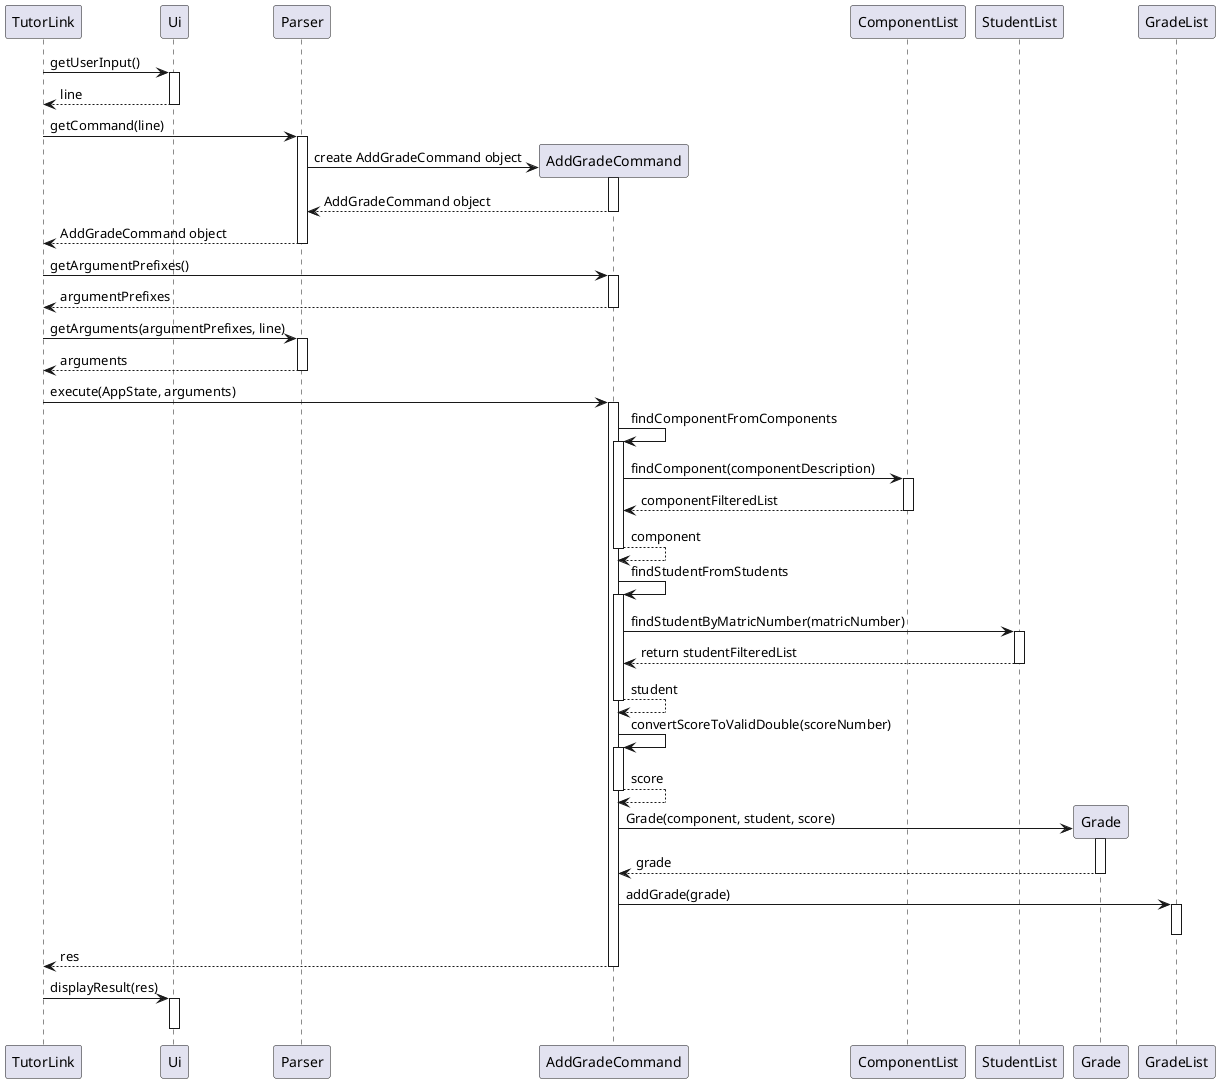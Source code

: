@startuml

TutorLink -> Ui : getUserInput()
activate Ui
TutorLink <-- Ui: line
deactivate Ui

TutorLink -> Parser : getCommand(line)
activate Parser
create AddGradeCommand
Parser -> AddGradeCommand : create AddGradeCommand object

activate AddGradeCommand
Parser <-- AddGradeCommand : AddGradeCommand object
deactivate AddGradeCommand
TutorLink <-- Parser : AddGradeCommand object

deactivate Parser

TutorLink -> AddGradeCommand : getArgumentPrefixes()
activate AddGradeCommand
TutorLink <-- AddGradeCommand : argumentPrefixes
deactivate AddGradeCommand

TutorLink -> Parser : getArguments(argumentPrefixes, line)
activate Parser
TutorLink <-- Parser : arguments
deactivate Parser

TutorLink -> AddGradeCommand : execute(AppState, arguments)
activate AddGradeCommand

AddGradeCommand -> AddGradeCommand : findComponentFromComponents
activate AddGradeCommand
AddGradeCommand -> ComponentList : findComponent(componentDescription)
activate ComponentList
AddGradeCommand <-- ComponentList : componentFilteredList
deactivate ComponentList
AddGradeCommand --> AddGradeCommand : component
deactivate AddGradeCommand



AddGradeCommand -> AddGradeCommand : findStudentFromStudents
activate AddGradeCommand
AddGradeCommand -> StudentList : findStudentByMatricNumber(matricNumber)
activate StudentList
AddGradeCommand <-- StudentList : return studentFilteredList
deactivate StudentList
AddGradeCommand --> AddGradeCommand : student
deactivate AddGradeCommand

AddGradeCommand -> AddGradeCommand : convertScoreToValidDouble(scoreNumber)
activate AddGradeCommand
AddGradeCommand --> AddGradeCommand : score
deactivate AddGradeCommand

Create Grade
AddGradeCommand -> Grade : Grade(component, student, score)
activate Grade
AddGradeCommand <-- Grade : grade
deactivate Grade

AddGradeCommand -> GradeList : addGrade(grade)
activate GradeList
deactivate GradeList


TutorLink <-- AddGradeCommand  : res
deactivate AddGradeCommand

TutorLink -> Ui : displayResult(res)
activate Ui
deactivate Ui


@enduml